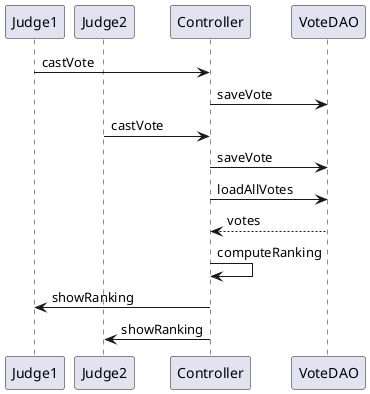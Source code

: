 @startuml
participant Judge1
participant Judge2
participant Controller
participant VoteDAO

Judge1 -> Controller: castVote
Controller -> VoteDAO: saveVote
Judge2 -> Controller: castVote
Controller -> VoteDAO: saveVote

Controller -> VoteDAO: loadAllVotes
VoteDAO --> Controller: votes
Controller -> Controller: computeRanking
Controller -> Judge1: showRanking
Controller -> Judge2: showRanking
@enduml
